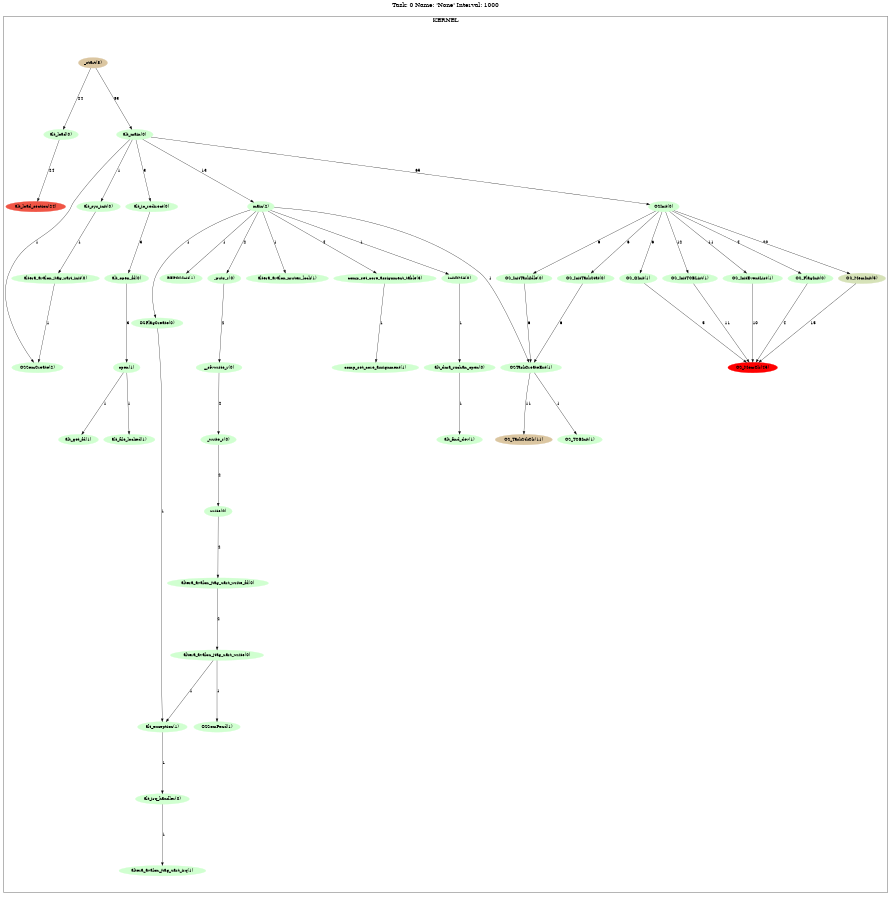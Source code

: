 digraph prof {
  size="6,6";
  ratio = fill;
  fontsize = "20";
  node [style=filled];
  labelloc = "t";
  label = "Task: 0 Name: 'None' Interval: 1000";
  subgraph cluster_kernel {
    label = "KERNEL";
    "F30" [label = "alt_exception(1)"];
    "F30" -> "F31" [label = 1];
    "F31" [label = "alt_irq_handler(0)"];
    "F31" -> "F32" [label = 1];
    "F0" [label = "_start(8)"];
    "F0" -> "F1" [label = 24];
    "F0" -> "F3" [label = 83];
    "F34" [label = "REPOSInit(1)"];
    "F23" [label = "main(2)"];
    "F23" -> "F24" [label = 2];
    "F23" -> "F34" [label = 1];
    "F23" -> "F35" [label = 1];
    "F23" -> "F36" [label = 4];
    "F23" -> "F38" [label = 1];
    "F23" -> "F41" [label = 1];
    "F23" -> "F12" [label = 1];
    "F24" [label = "_puts_r(0)"];
    "F24" -> "F25" [label = 2];
    "F25" [label = "__sfvwrite_r(0)"];
    "F25" -> "F26" [label = 2];
    "F26" [label = "_write_r(0)"];
    "F26" -> "F27" [label = 2];
    "F2" [label = "alt_load_section(24)"];
    "F1" [label = "alt_load(0)"];
    "F1" -> "F2" [label = 24];
    "F3" [label = "alt_main(0)"];
    "F3" -> "F4" [label = 65];
    "F3" -> "F15" [label = 1];
    "F3" -> "F16" [label = 1];
    "F3" -> "F18" [label = 3];
    "F3" -> "F23" [label = 13];
    "F27" [label = "write(0)"];
    "F27" -> "F28" [label = 2];
    "F4" [label = "OSInit(0)"];
    "F4" -> "F5" [label = 12];
    "F4" -> "F7" [label = 11];
    "F4" -> "F8" [label = 4];
    "F4" -> "F9" [label = 20];
    "F4" -> "F10" [label = 6];
    "F4" -> "F11" [label = 6];
    "F4" -> "F14" [label = 6];
    "F7" [label = "OS_InitEventList(1)"];
    "F7" -> "F6" [label = 10];
    "F11" [label = "OS_InitTaskIdle(0)"];
    "F11" -> "F12" [label = 6];
    "F14" [label = "OS_InitTaskStat(0)"];
    "F14" -> "F12" [label = 6];
    "F5" [label = "OS_InitTCBList(1)"];
    "F5" -> "F6" [label = 11];
    "F6" [label = "OS_MemClr(45)"];
    "F42" [label = "OS_TCBInit(1)"];
    "F41" [label = "OSFlagCreate(0)"];
    "F41" -> "F30" [label = 1];
    "F8" [label = "OS_FlagInit(0)"];
    "F8" -> "F6" [label = 4];
    "F9" [label = "OS_MemInit(5)"];
    "F9" -> "F6" [label = 15];
    "F10" [label = "OS_QInit(1)"];
    "F10" -> "F6" [label = 5];
    "F15" [label = "OSSemCreate(2)"];
    "F33" [label = "OSSemPend(1)"];
    "F12" [label = "OSTaskCreateExt(1)"];
    "F12" -> "F13" [label = 11];
    "F12" -> "F42" [label = 1];
    "F13" [label = "OS_TaskStkClr(11)"];
    "F16" [label = "alt_sys_init(0)"];
    "F16" -> "F17" [label = 1];
    "F28" [label = "altera_avalon_jtag_uart_write_fd(0)"];
    "F28" -> "F29" [label = 2];
    "F17" [label = "altera_avalon_jtag_uart_init(0)"];
    "F17" -> "F15" [label = 1];
    "F32" [label = "altera_avalon_jtag_uart_irq(1)"];
    "F29" [label = "altera_avalon_jtag_uart_write(0)"];
    "F29" -> "F30" [label = 1];
    "F29" -> "F33" [label = 1];
    "F35" [label = "altera_avalon_mutex_lock(1)"];
    "F38" [label = "initDMA(0)"];
    "F38" -> "F39" [label = 1];
    "F37" [label = "comp_set_core_assignment(1)"];
    "F36" [label = "comp_set_core_assignment_table(3)"];
    "F36" -> "F37" [label = 1];
    "F39" [label = "alt_dma_rxchan_open(0)"];
    "F39" -> "F40" [label = 1];
    "F40" [label = "alt_find_dev(1)"];
    "F19" [label = "alt_open_fd(0)"];
    "F19" -> "F20" [label = 3];
    "F18" [label = "alt_io_redirect(0)"];
    "F18" -> "F19" [label = 3];
    "F22" [label = "alt_file_locked(1)"];
    "F20" [label = "open(1)"];
    "F20" -> "F21" [label = 1];
    "F20" -> "F22" [label = 1];
    "F21" [label = "alt_get_fd(1)"];
    "F30" [color="#d0ffd0"];
    "F31" [color="#d0ffd0"];
    "F0" [color="#dbc6a1"];
    "F34" [color="#d0ffd0"];
    "F23" [color="#d0ffd0"];
    "F24" [color="#d0ffd0"];
    "F25" [color="#d0ffd0"];
    "F26" [color="#d0ffd0"];
    "F2" [color="#f05545"];
    "F1" [color="#d0ffd0"];
    "F3" [color="#d0ffd0"];
    "F27" [color="#d0ffd0"];
    "F4" [color="#d0ffd0"];
    "F7" [color="#d0ffd0"];
    "F11" [color="#d0ffd0"];
    "F14" [color="#d0ffd0"];
    "F5" [color="#d0ffd0"];
    "F6" [color="#ff0000"];
    "F42" [color="#d0ffd0"];
    "F41" [color="#d0ffd0"];
    "F8" [color="#d0ffd0"];
    "F9" [color="#d6e2b8"];
    "F10" [color="#d0ffd0"];
    "F15" [color="#d0ffd0"];
    "F33" [color="#d0ffd0"];
    "F12" [color="#d0ffd0"];
    "F13" [color="#dbc6a1"];
    "F16" [color="#d0ffd0"];
    "F28" [color="#d0ffd0"];
    "F17" [color="#d0ffd0"];
    "F32" [color="#d0ffd0"];
    "F29" [color="#d0ffd0"];
    "F35" [color="#d0ffd0"];
    "F38" [color="#d0ffd0"];
    "F37" [color="#d0ffd0"];
    "F36" [color="#d0ffd0"];
    "F39" [color="#d0ffd0"];
    "F40" [color="#d0ffd0"];
    "F19" [color="#d0ffd0"];
    "F18" [color="#d0ffd0"];
    "F22" [color="#d0ffd0"];
    "F20" [color="#d0ffd0"];
    "F21" [color="#d0ffd0"];
  }
}
